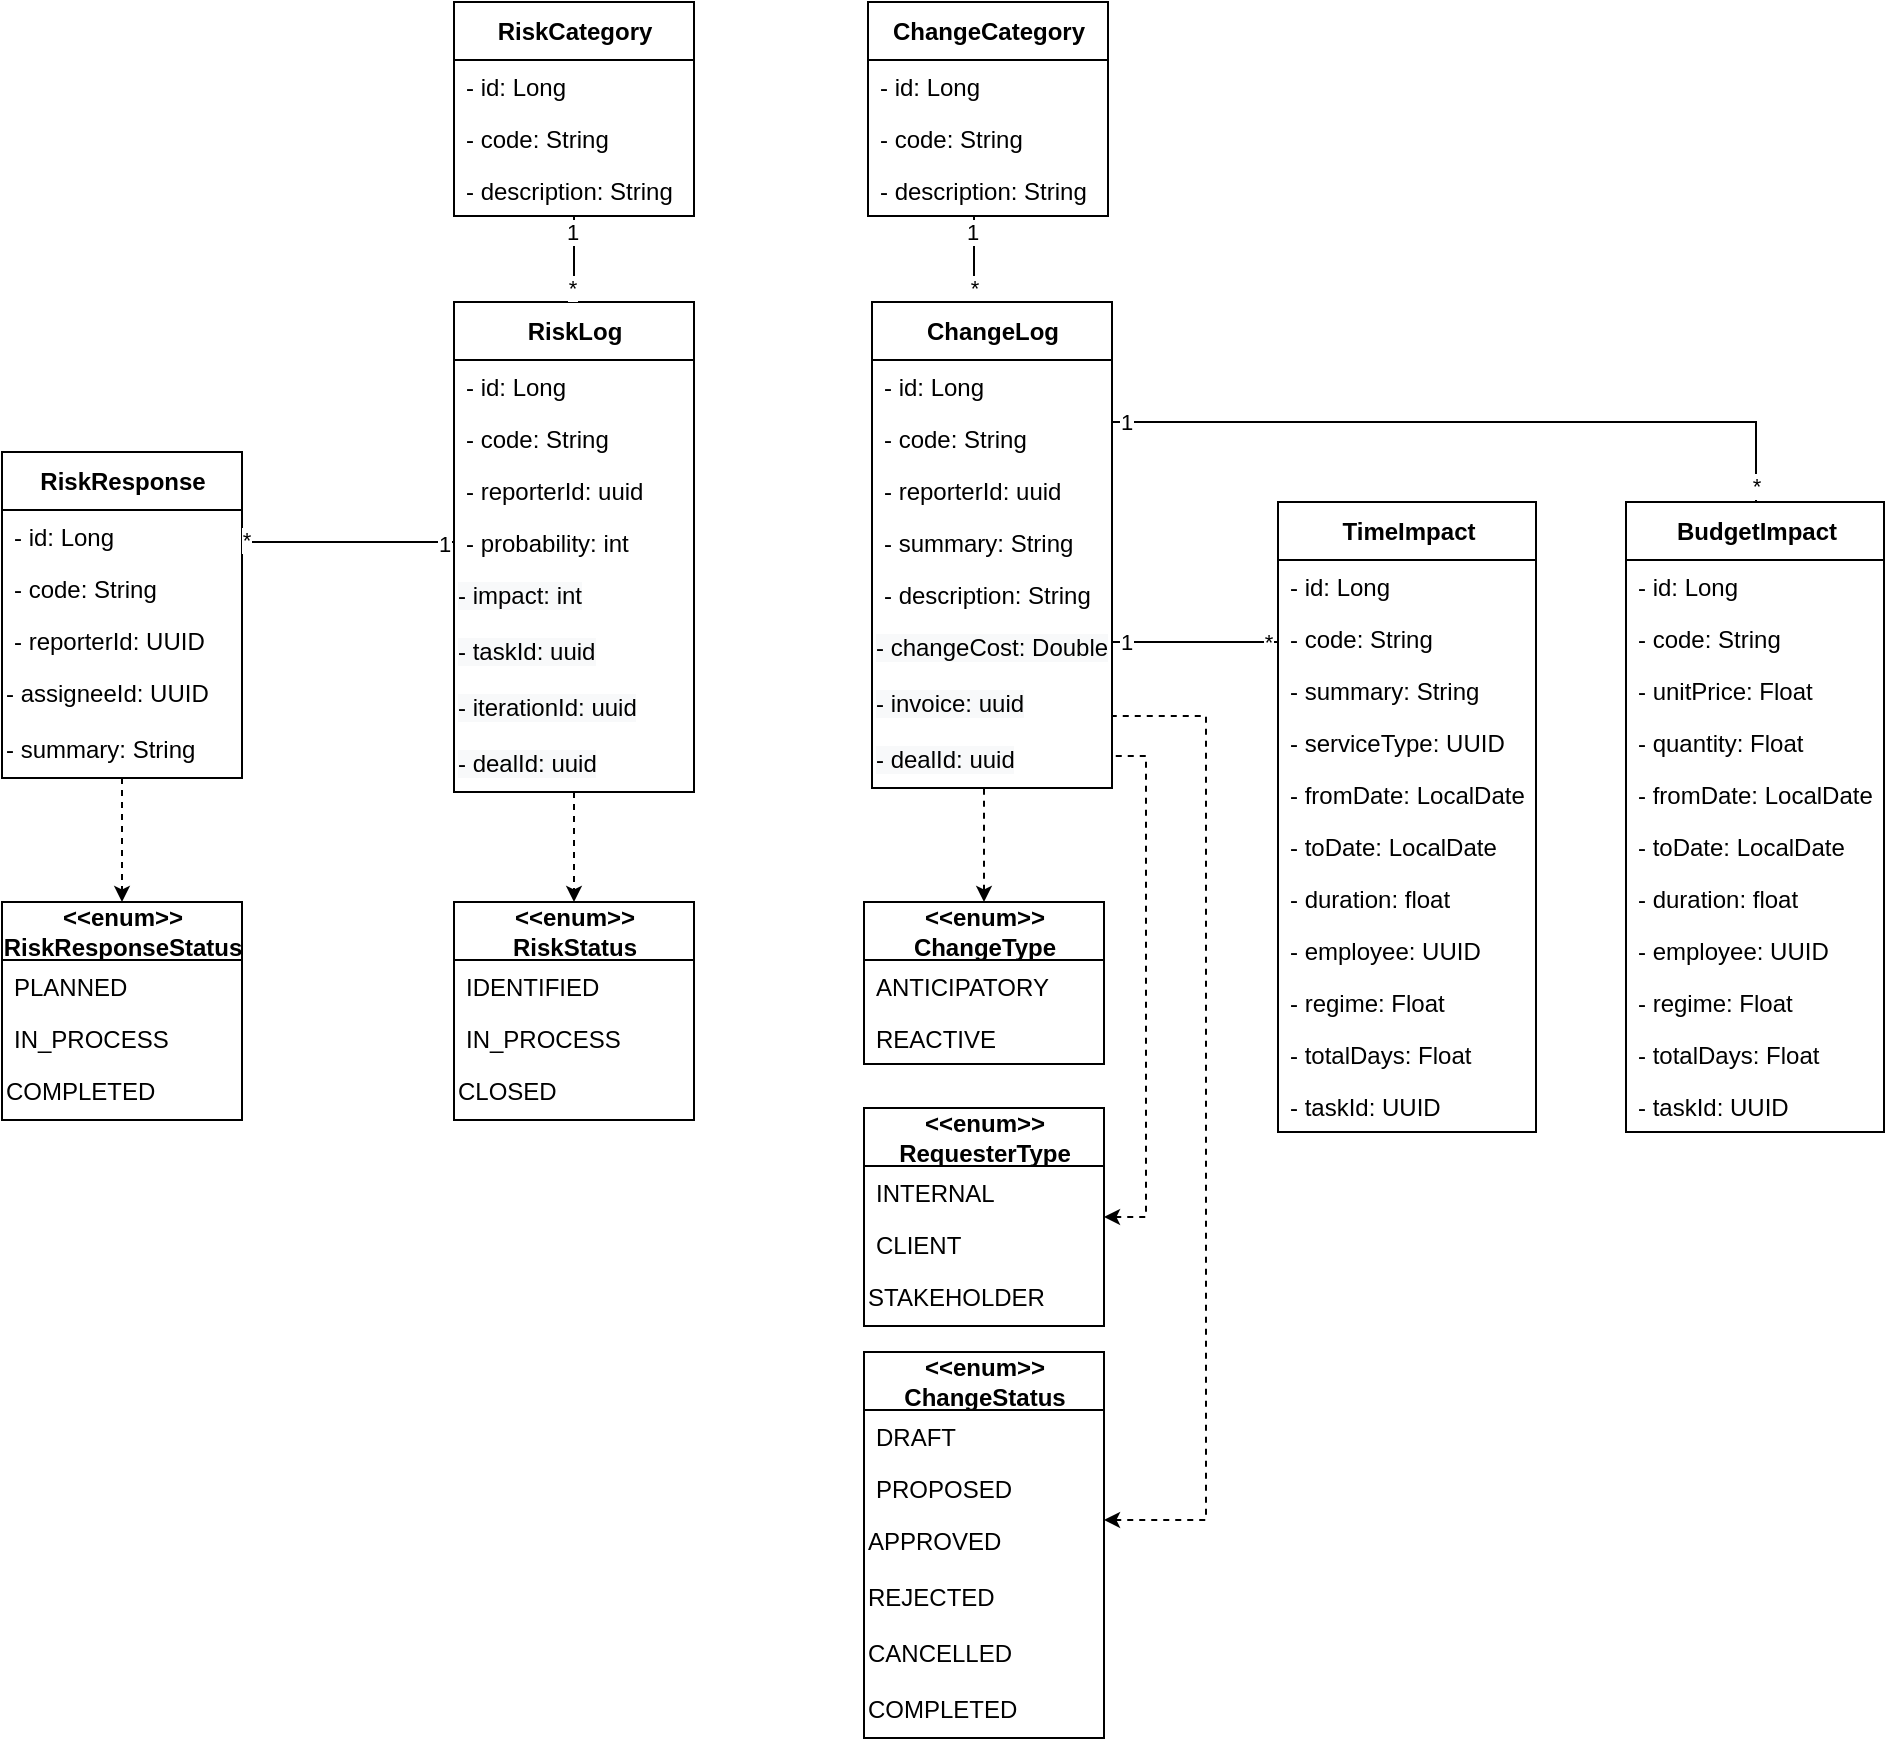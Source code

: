 <mxfile version="20.2.0" type="github">
  <diagram id="O3V-b7JlQ_tQbeFanuFo" name="Page-1">
    <mxGraphModel dx="1422" dy="794" grid="0" gridSize="10" guides="1" tooltips="1" connect="1" arrows="1" fold="1" page="1" pageScale="1" pageWidth="827" pageHeight="1169" math="0" shadow="0">
      <root>
        <mxCell id="0" />
        <mxCell id="1" parent="0" />
        <mxCell id="GBCcsxsc0mgiXgWLBUPm-1" value="&lt;b&gt;RiskLog&lt;/b&gt;" style="swimlane;fontStyle=0;align=center;verticalAlign=middle;childLayout=stackLayout;horizontal=1;startSize=29;horizontalStack=0;resizeParent=1;resizeParentMax=0;resizeLast=0;collapsible=0;marginBottom=0;html=1;fontSize=12;labelPosition=center;verticalLabelPosition=middle;container=0;strokeColor=default;swimlaneLine=1;rounded=0;shadow=0;glass=0;sketch=0;perimeterSpacing=0;" parent="1" vertex="1">
          <mxGeometry x="276" y="270" width="120" height="245" as="geometry" />
        </mxCell>
        <mxCell id="GBCcsxsc0mgiXgWLBUPm-2" value="- id: Long" style="text;strokeColor=none;fillColor=none;align=left;verticalAlign=top;spacingLeft=4;spacingRight=4;overflow=hidden;rotatable=0;points=[[0,0.5],[1,0.5]];portConstraint=eastwest;container=0;fontStyle=0" parent="GBCcsxsc0mgiXgWLBUPm-1" vertex="1">
          <mxGeometry y="29" width="120" height="26" as="geometry" />
        </mxCell>
        <mxCell id="GBCcsxsc0mgiXgWLBUPm-3" value="- code: String " style="text;strokeColor=none;fillColor=none;align=left;verticalAlign=top;spacingLeft=4;spacingRight=4;overflow=hidden;rotatable=0;points=[[0,0.5],[1,0.5]];portConstraint=eastwest;container=0;fontStyle=0" parent="GBCcsxsc0mgiXgWLBUPm-1" vertex="1">
          <mxGeometry y="55" width="120" height="26" as="geometry" />
        </mxCell>
        <mxCell id="GBCcsxsc0mgiXgWLBUPm-4" value="- reporterId: uuid" style="text;strokeColor=none;fillColor=none;align=left;verticalAlign=top;spacingLeft=4;spacingRight=4;overflow=hidden;rotatable=0;points=[[0,0.5],[1,0.5]];portConstraint=eastwest;container=0;fontStyle=0" parent="GBCcsxsc0mgiXgWLBUPm-1" vertex="1">
          <mxGeometry y="81" width="120" height="26" as="geometry" />
        </mxCell>
        <mxCell id="GBCcsxsc0mgiXgWLBUPm-5" value="- probability: int" style="text;strokeColor=none;fillColor=none;align=left;verticalAlign=top;spacingLeft=4;spacingRight=4;overflow=hidden;rotatable=0;points=[[0,0.5],[1,0.5]];portConstraint=eastwest;container=0;fontStyle=0" parent="GBCcsxsc0mgiXgWLBUPm-1" vertex="1">
          <mxGeometry y="107" width="120" height="26" as="geometry" />
        </mxCell>
        <mxCell id="GBCcsxsc0mgiXgWLBUPm-6" value="&lt;span style=&quot;color: rgb(0 , 0 , 0) ; font-family: &amp;#34;helvetica&amp;#34; ; font-size: 12px ; font-style: normal ; font-weight: 400 ; letter-spacing: normal ; text-align: left ; text-indent: 0px ; text-transform: none ; word-spacing: 0px ; background-color: rgb(248 , 249 , 250) ; display: inline ; float: none&quot;&gt;- impact: int&lt;/span&gt;" style="text;whiteSpace=wrap;html=1;" parent="GBCcsxsc0mgiXgWLBUPm-1" vertex="1">
          <mxGeometry y="133" width="120" height="28" as="geometry" />
        </mxCell>
        <mxCell id="GBCcsxsc0mgiXgWLBUPm-8" value="&lt;span style=&quot;color: rgb(0 , 0 , 0) ; font-family: &amp;#34;helvetica&amp;#34; ; font-size: 12px ; font-style: normal ; font-weight: 400 ; letter-spacing: normal ; text-align: left ; text-indent: 0px ; text-transform: none ; word-spacing: 0px ; background-color: rgb(248 , 249 , 250) ; display: inline ; float: none&quot;&gt;- taskId: uuid&lt;/span&gt;" style="text;whiteSpace=wrap;html=1;" parent="GBCcsxsc0mgiXgWLBUPm-1" vertex="1">
          <mxGeometry y="161" width="120" height="28" as="geometry" />
        </mxCell>
        <mxCell id="GBCcsxsc0mgiXgWLBUPm-7" value="&lt;span style=&quot;color: rgb(0 , 0 , 0) ; font-family: &amp;#34;helvetica&amp;#34; ; font-size: 12px ; font-style: normal ; font-weight: 400 ; letter-spacing: normal ; text-align: left ; text-indent: 0px ; text-transform: none ; word-spacing: 0px ; background-color: rgb(248 , 249 , 250) ; display: inline ; float: none&quot;&gt;- iterationId: uuid&lt;/span&gt;" style="text;whiteSpace=wrap;html=1;" parent="GBCcsxsc0mgiXgWLBUPm-1" vertex="1">
          <mxGeometry y="189" width="120" height="28" as="geometry" />
        </mxCell>
        <mxCell id="GBCcsxsc0mgiXgWLBUPm-9" value="&lt;span style=&quot;color: rgb(0 , 0 , 0) ; font-family: &amp;#34;helvetica&amp;#34; ; font-size: 12px ; font-style: normal ; font-weight: 400 ; letter-spacing: normal ; text-align: left ; text-indent: 0px ; text-transform: none ; word-spacing: 0px ; background-color: rgb(248 , 249 , 250) ; display: inline ; float: none&quot;&gt;- dealId: uuid&lt;/span&gt;" style="text;whiteSpace=wrap;html=1;" parent="GBCcsxsc0mgiXgWLBUPm-1" vertex="1">
          <mxGeometry y="217" width="120" height="28" as="geometry" />
        </mxCell>
        <mxCell id="GBCcsxsc0mgiXgWLBUPm-20" value="&lt;b&gt;&amp;lt;&amp;lt;enum&amp;gt;&amp;gt;&lt;br&gt;RiskStatus&lt;/b&gt;" style="swimlane;fontStyle=0;align=center;verticalAlign=middle;childLayout=stackLayout;horizontal=1;startSize=29;horizontalStack=0;resizeParent=1;resizeParentMax=0;resizeLast=0;collapsible=0;marginBottom=0;html=1;fontSize=12;labelPosition=center;verticalLabelPosition=middle;container=0;swimlaneLine=1;rounded=0;sketch=0;glass=0;" parent="1" vertex="1">
          <mxGeometry x="276" y="570" width="120" height="109" as="geometry" />
        </mxCell>
        <mxCell id="GBCcsxsc0mgiXgWLBUPm-21" value="IDENTIFIED" style="text;strokeColor=none;fillColor=none;align=left;verticalAlign=top;spacingLeft=4;spacingRight=4;overflow=hidden;rotatable=0;points=[[0,0.5],[1,0.5]];portConstraint=eastwest;container=0;fontStyle=0" parent="GBCcsxsc0mgiXgWLBUPm-20" vertex="1">
          <mxGeometry y="29" width="120" height="26" as="geometry" />
        </mxCell>
        <mxCell id="GBCcsxsc0mgiXgWLBUPm-22" value="IN_PROCESS" style="text;strokeColor=none;fillColor=none;align=left;verticalAlign=top;spacingLeft=4;spacingRight=4;overflow=hidden;rotatable=0;points=[[0,0.5],[1,0.5]];portConstraint=eastwest;container=0;fontStyle=0" parent="GBCcsxsc0mgiXgWLBUPm-20" vertex="1">
          <mxGeometry y="55" width="120" height="26" as="geometry" />
        </mxCell>
        <mxCell id="GBCcsxsc0mgiXgWLBUPm-23" value="CLOSED" style="text;whiteSpace=wrap;html=1;fontStyle=0" parent="GBCcsxsc0mgiXgWLBUPm-20" vertex="1">
          <mxGeometry y="81" width="120" height="28" as="geometry" />
        </mxCell>
        <mxCell id="GBCcsxsc0mgiXgWLBUPm-25" style="edgeStyle=orthogonalEdgeStyle;rounded=0;orthogonalLoop=1;jettySize=auto;html=1;dashed=1;endSize=5;startSize=5;" parent="1" source="GBCcsxsc0mgiXgWLBUPm-9" target="GBCcsxsc0mgiXgWLBUPm-20" edge="1">
          <mxGeometry relative="1" as="geometry" />
        </mxCell>
        <mxCell id="GBCcsxsc0mgiXgWLBUPm-26" value="&lt;b&gt;RiskCategory&lt;/b&gt;" style="swimlane;fontStyle=0;align=center;verticalAlign=middle;childLayout=stackLayout;horizontal=1;startSize=29;horizontalStack=0;resizeParent=1;resizeParentMax=0;resizeLast=0;collapsible=0;marginBottom=0;html=1;fontSize=12;labelPosition=center;verticalLabelPosition=middle;container=0;strokeColor=default;swimlaneLine=1;rounded=0;shadow=0;glass=0;sketch=0;perimeterSpacing=0;" parent="1" vertex="1">
          <mxGeometry x="276" y="120" width="120" height="107" as="geometry" />
        </mxCell>
        <mxCell id="GBCcsxsc0mgiXgWLBUPm-27" value="- id: Long" style="text;strokeColor=none;fillColor=none;align=left;verticalAlign=top;spacingLeft=4;spacingRight=4;overflow=hidden;rotatable=0;points=[[0,0.5],[1,0.5]];portConstraint=eastwest;container=0;fontStyle=0" parent="GBCcsxsc0mgiXgWLBUPm-26" vertex="1">
          <mxGeometry y="29" width="120" height="26" as="geometry" />
        </mxCell>
        <mxCell id="GBCcsxsc0mgiXgWLBUPm-35" value="- code: String " style="text;strokeColor=none;fillColor=none;align=left;verticalAlign=top;spacingLeft=4;spacingRight=4;overflow=hidden;rotatable=0;points=[[0,0.5],[1,0.5]];portConstraint=eastwest;container=0;fontStyle=0" parent="GBCcsxsc0mgiXgWLBUPm-26" vertex="1">
          <mxGeometry y="55" width="120" height="26" as="geometry" />
        </mxCell>
        <mxCell id="GBCcsxsc0mgiXgWLBUPm-28" value="- description: String " style="text;strokeColor=none;fillColor=none;align=left;verticalAlign=top;spacingLeft=4;spacingRight=4;overflow=hidden;rotatable=0;points=[[0,0.5],[1,0.5]];portConstraint=eastwest;container=0;fontStyle=0" parent="GBCcsxsc0mgiXgWLBUPm-26" vertex="1">
          <mxGeometry y="81" width="120" height="26" as="geometry" />
        </mxCell>
        <mxCell id="GBCcsxsc0mgiXgWLBUPm-36" style="edgeStyle=orthogonalEdgeStyle;rounded=0;orthogonalLoop=1;jettySize=auto;html=1;startSize=5;endSize=5;endArrow=none;endFill=0;" parent="1" source="GBCcsxsc0mgiXgWLBUPm-1" target="GBCcsxsc0mgiXgWLBUPm-26" edge="1">
          <mxGeometry relative="1" as="geometry">
            <Array as="points">
              <mxPoint x="336" y="246" />
              <mxPoint x="336" y="246" />
            </Array>
          </mxGeometry>
        </mxCell>
        <mxCell id="GBCcsxsc0mgiXgWLBUPm-37" value="*" style="edgeLabel;html=1;align=center;verticalAlign=middle;resizable=0;points=[];" parent="GBCcsxsc0mgiXgWLBUPm-36" vertex="1" connectable="0">
          <mxGeometry x="-0.846" relative="1" as="geometry">
            <mxPoint x="-1" y="-4" as="offset" />
          </mxGeometry>
        </mxCell>
        <mxCell id="GBCcsxsc0mgiXgWLBUPm-38" value="1" style="edgeLabel;html=1;align=center;verticalAlign=middle;resizable=0;points=[];" parent="GBCcsxsc0mgiXgWLBUPm-36" vertex="1" connectable="0">
          <mxGeometry x="0.913" relative="1" as="geometry">
            <mxPoint x="-1" y="6" as="offset" />
          </mxGeometry>
        </mxCell>
        <mxCell id="GBCcsxsc0mgiXgWLBUPm-39" value="&lt;b&gt;&amp;lt;&amp;lt;enum&amp;gt;&amp;gt;&lt;/b&gt;&lt;br&gt;&lt;b&gt;RiskResponseStatus&lt;/b&gt;" style="swimlane;fontStyle=0;align=center;verticalAlign=middle;childLayout=stackLayout;horizontal=1;startSize=29;horizontalStack=0;resizeParent=1;resizeParentMax=0;resizeLast=0;collapsible=0;marginBottom=0;html=1;fontSize=12;labelPosition=center;verticalLabelPosition=middle;container=0;swimlaneLine=1;rounded=0;sketch=0;glass=0;" parent="1" vertex="1">
          <mxGeometry x="50" y="570" width="120" height="109" as="geometry" />
        </mxCell>
        <mxCell id="GBCcsxsc0mgiXgWLBUPm-40" value="PLANNED" style="text;strokeColor=none;fillColor=none;align=left;verticalAlign=top;spacingLeft=4;spacingRight=4;overflow=hidden;rotatable=0;points=[[0,0.5],[1,0.5]];portConstraint=eastwest;container=0;fontStyle=0" parent="GBCcsxsc0mgiXgWLBUPm-39" vertex="1">
          <mxGeometry y="29" width="120" height="26" as="geometry" />
        </mxCell>
        <mxCell id="GBCcsxsc0mgiXgWLBUPm-41" value="IN_PROCESS" style="text;strokeColor=none;fillColor=none;align=left;verticalAlign=top;spacingLeft=4;spacingRight=4;overflow=hidden;rotatable=0;points=[[0,0.5],[1,0.5]];portConstraint=eastwest;container=0;fontStyle=0" parent="GBCcsxsc0mgiXgWLBUPm-39" vertex="1">
          <mxGeometry y="55" width="120" height="26" as="geometry" />
        </mxCell>
        <mxCell id="GBCcsxsc0mgiXgWLBUPm-42" value="COMPLETED" style="text;whiteSpace=wrap;html=1;fontStyle=0" parent="GBCcsxsc0mgiXgWLBUPm-39" vertex="1">
          <mxGeometry y="81" width="120" height="28" as="geometry" />
        </mxCell>
        <mxCell id="GBCcsxsc0mgiXgWLBUPm-43" value="&lt;b&gt;RiskResponse&lt;/b&gt;" style="swimlane;fontStyle=0;align=center;verticalAlign=middle;childLayout=stackLayout;horizontal=1;startSize=29;horizontalStack=0;resizeParent=1;resizeParentMax=0;resizeLast=0;collapsible=0;marginBottom=0;html=1;fontSize=12;labelPosition=center;verticalLabelPosition=middle;container=0;strokeColor=default;swimlaneLine=1;rounded=0;shadow=0;glass=0;sketch=0;perimeterSpacing=0;" parent="1" vertex="1">
          <mxGeometry x="50" y="345" width="120" height="163" as="geometry" />
        </mxCell>
        <mxCell id="GBCcsxsc0mgiXgWLBUPm-44" value="- id: Long" style="text;strokeColor=none;fillColor=none;align=left;verticalAlign=top;spacingLeft=4;spacingRight=4;overflow=hidden;rotatable=0;points=[[0,0.5],[1,0.5]];portConstraint=eastwest;container=0;fontStyle=0" parent="GBCcsxsc0mgiXgWLBUPm-43" vertex="1">
          <mxGeometry y="29" width="120" height="26" as="geometry" />
        </mxCell>
        <mxCell id="GBCcsxsc0mgiXgWLBUPm-45" value="- code: String " style="text;strokeColor=none;fillColor=none;align=left;verticalAlign=top;spacingLeft=4;spacingRight=4;overflow=hidden;rotatable=0;points=[[0,0.5],[1,0.5]];portConstraint=eastwest;container=0;fontStyle=0" parent="GBCcsxsc0mgiXgWLBUPm-43" vertex="1">
          <mxGeometry y="55" width="120" height="26" as="geometry" />
        </mxCell>
        <mxCell id="GBCcsxsc0mgiXgWLBUPm-46" value="- reporterId: UUID" style="text;strokeColor=none;fillColor=none;align=left;verticalAlign=top;spacingLeft=4;spacingRight=4;overflow=hidden;rotatable=0;points=[[0,0.5],[1,0.5]];portConstraint=eastwest;container=0;fontStyle=0" parent="GBCcsxsc0mgiXgWLBUPm-43" vertex="1">
          <mxGeometry y="81" width="120" height="26" as="geometry" />
        </mxCell>
        <mxCell id="GBCcsxsc0mgiXgWLBUPm-69" value="&lt;span&gt;-&amp;nbsp;&lt;/span&gt;&lt;span style=&quot;font-family: &amp;#34;helvetica&amp;#34;&quot;&gt;assigneeId&lt;/span&gt;&lt;span&gt;: UUID&lt;/span&gt;" style="text;whiteSpace=wrap;html=1;align=left;" parent="GBCcsxsc0mgiXgWLBUPm-43" vertex="1">
          <mxGeometry y="107" width="120" height="28" as="geometry" />
        </mxCell>
        <mxCell id="GBCcsxsc0mgiXgWLBUPm-67" value="&lt;span&gt;- summary: String&lt;/span&gt;" style="text;whiteSpace=wrap;html=1;align=left;" parent="GBCcsxsc0mgiXgWLBUPm-43" vertex="1">
          <mxGeometry y="135" width="120" height="28" as="geometry" />
        </mxCell>
        <mxCell id="GBCcsxsc0mgiXgWLBUPm-54" style="edgeStyle=orthogonalEdgeStyle;rounded=0;orthogonalLoop=1;jettySize=auto;html=1;endArrow=none;endFill=0;startSize=5;endSize=5;" parent="1" source="GBCcsxsc0mgiXgWLBUPm-5" target="GBCcsxsc0mgiXgWLBUPm-43" edge="1">
          <mxGeometry relative="1" as="geometry">
            <Array as="points">
              <mxPoint x="109" y="391" />
            </Array>
          </mxGeometry>
        </mxCell>
        <mxCell id="GBCcsxsc0mgiXgWLBUPm-55" value="*" style="edgeLabel;html=1;align=center;verticalAlign=middle;resizable=0;points=[];" parent="GBCcsxsc0mgiXgWLBUPm-54" vertex="1" connectable="0">
          <mxGeometry x="0.931" y="1" relative="1" as="geometry">
            <mxPoint x="-2" y="-2" as="offset" />
          </mxGeometry>
        </mxCell>
        <mxCell id="GBCcsxsc0mgiXgWLBUPm-56" value="1" style="edgeLabel;html=1;align=center;verticalAlign=middle;resizable=0;points=[];" parent="GBCcsxsc0mgiXgWLBUPm-54" vertex="1" connectable="0">
          <mxGeometry x="-0.894" y="1" relative="1" as="geometry">
            <mxPoint as="offset" />
          </mxGeometry>
        </mxCell>
        <mxCell id="GBCcsxsc0mgiXgWLBUPm-57" style="edgeStyle=orthogonalEdgeStyle;rounded=0;orthogonalLoop=1;jettySize=auto;html=1;endArrow=classic;endFill=1;startSize=5;endSize=5;dashed=1;" parent="1" source="GBCcsxsc0mgiXgWLBUPm-43" target="GBCcsxsc0mgiXgWLBUPm-39" edge="1">
          <mxGeometry relative="1" as="geometry">
            <Array as="points">
              <mxPoint x="114" y="585" />
              <mxPoint x="114" y="585" />
            </Array>
          </mxGeometry>
        </mxCell>
        <mxCell id="GBCcsxsc0mgiXgWLBUPm-74" style="edgeStyle=orthogonalEdgeStyle;rounded=0;orthogonalLoop=1;jettySize=auto;html=1;endArrow=none;endFill=0;startSize=5;endSize=5;" parent="1" source="GBCcsxsc0mgiXgWLBUPm-58" target="GBCcsxsc0mgiXgWLBUPm-70" edge="1">
          <mxGeometry relative="1" as="geometry">
            <Array as="points">
              <mxPoint x="536" y="253" />
              <mxPoint x="536" y="253" />
            </Array>
          </mxGeometry>
        </mxCell>
        <mxCell id="GBCcsxsc0mgiXgWLBUPm-75" value="*" style="edgeLabel;html=1;align=center;verticalAlign=middle;resizable=0;points=[];" parent="GBCcsxsc0mgiXgWLBUPm-74" vertex="1" connectable="0">
          <mxGeometry x="-0.648" relative="1" as="geometry">
            <mxPoint as="offset" />
          </mxGeometry>
        </mxCell>
        <mxCell id="GBCcsxsc0mgiXgWLBUPm-76" value="1" style="edgeLabel;html=1;align=center;verticalAlign=middle;resizable=0;points=[];" parent="GBCcsxsc0mgiXgWLBUPm-74" vertex="1" connectable="0">
          <mxGeometry x="0.733" y="-1" relative="1" as="geometry">
            <mxPoint x="-2" y="2" as="offset" />
          </mxGeometry>
        </mxCell>
        <mxCell id="GBCcsxsc0mgiXgWLBUPm-58" value="&lt;b&gt;ChangeLog&lt;/b&gt;" style="swimlane;fontStyle=0;align=center;verticalAlign=middle;childLayout=stackLayout;horizontal=1;startSize=29;horizontalStack=0;resizeParent=1;resizeParentMax=0;resizeLast=0;collapsible=0;marginBottom=0;html=1;fontSize=12;labelPosition=center;verticalLabelPosition=middle;container=0;strokeColor=default;swimlaneLine=1;rounded=0;shadow=0;glass=0;sketch=0;perimeterSpacing=0;" parent="1" vertex="1">
          <mxGeometry x="485" y="270" width="120" height="243" as="geometry" />
        </mxCell>
        <mxCell id="GBCcsxsc0mgiXgWLBUPm-59" value="- id: Long" style="text;strokeColor=none;fillColor=none;align=left;verticalAlign=top;spacingLeft=4;spacingRight=4;overflow=hidden;rotatable=0;points=[[0,0.5],[1,0.5]];portConstraint=eastwest;container=0;fontStyle=0" parent="GBCcsxsc0mgiXgWLBUPm-58" vertex="1">
          <mxGeometry y="29" width="120" height="26" as="geometry" />
        </mxCell>
        <mxCell id="GBCcsxsc0mgiXgWLBUPm-60" value="- code: String " style="text;strokeColor=none;fillColor=none;align=left;verticalAlign=top;spacingLeft=4;spacingRight=4;overflow=hidden;rotatable=0;points=[[0,0.5],[1,0.5]];portConstraint=eastwest;container=0;fontStyle=0" parent="GBCcsxsc0mgiXgWLBUPm-58" vertex="1">
          <mxGeometry y="55" width="120" height="26" as="geometry" />
        </mxCell>
        <mxCell id="GBCcsxsc0mgiXgWLBUPm-61" value="- reporterId: uuid" style="text;strokeColor=none;fillColor=none;align=left;verticalAlign=top;spacingLeft=4;spacingRight=4;overflow=hidden;rotatable=0;points=[[0,0.5],[1,0.5]];portConstraint=eastwest;container=0;fontStyle=0" parent="GBCcsxsc0mgiXgWLBUPm-58" vertex="1">
          <mxGeometry y="81" width="120" height="26" as="geometry" />
        </mxCell>
        <mxCell id="GBCcsxsc0mgiXgWLBUPm-62" value="- summary: String" style="text;strokeColor=none;fillColor=none;align=left;verticalAlign=top;spacingLeft=4;spacingRight=4;overflow=hidden;rotatable=0;points=[[0,0.5],[1,0.5]];portConstraint=eastwest;container=0;fontStyle=0" parent="GBCcsxsc0mgiXgWLBUPm-58" vertex="1">
          <mxGeometry y="107" width="120" height="26" as="geometry" />
        </mxCell>
        <mxCell id="GBCcsxsc0mgiXgWLBUPm-68" value="- description: String" style="text;strokeColor=none;fillColor=none;align=left;verticalAlign=top;spacingLeft=4;spacingRight=4;overflow=hidden;rotatable=0;points=[[0,0.5],[1,0.5]];portConstraint=eastwest;container=0;fontStyle=0" parent="GBCcsxsc0mgiXgWLBUPm-58" vertex="1">
          <mxGeometry y="133" width="120" height="26" as="geometry" />
        </mxCell>
        <mxCell id="GBCcsxsc0mgiXgWLBUPm-64" value="&lt;span style=&quot;color: rgb(0 , 0 , 0) ; font-family: &amp;#34;helvetica&amp;#34; ; font-size: 12px ; font-style: normal ; font-weight: 400 ; letter-spacing: normal ; text-align: left ; text-indent: 0px ; text-transform: none ; word-spacing: 0px ; background-color: rgb(248 , 249 , 250) ; display: inline ; float: none&quot;&gt;- changeCost: Double&lt;/span&gt;" style="text;whiteSpace=wrap;html=1;" parent="GBCcsxsc0mgiXgWLBUPm-58" vertex="1">
          <mxGeometry y="159" width="120" height="28" as="geometry" />
        </mxCell>
        <mxCell id="GBCcsxsc0mgiXgWLBUPm-65" value="&lt;span style=&quot;color: rgb(0 , 0 , 0) ; font-family: &amp;#34;helvetica&amp;#34; ; font-size: 12px ; font-style: normal ; font-weight: 400 ; letter-spacing: normal ; text-align: left ; text-indent: 0px ; text-transform: none ; word-spacing: 0px ; background-color: rgb(248 , 249 , 250) ; display: inline ; float: none&quot;&gt;- invoice: uuid&lt;/span&gt;" style="text;whiteSpace=wrap;html=1;" parent="GBCcsxsc0mgiXgWLBUPm-58" vertex="1">
          <mxGeometry y="187" width="120" height="28" as="geometry" />
        </mxCell>
        <mxCell id="GBCcsxsc0mgiXgWLBUPm-66" value="&lt;span style=&quot;color: rgb(0 , 0 , 0) ; font-family: &amp;#34;helvetica&amp;#34; ; font-size: 12px ; font-style: normal ; font-weight: 400 ; letter-spacing: normal ; text-align: left ; text-indent: 0px ; text-transform: none ; word-spacing: 0px ; background-color: rgb(248 , 249 , 250) ; display: inline ; float: none&quot;&gt;- dealId: uuid&lt;/span&gt;" style="text;whiteSpace=wrap;html=1;" parent="GBCcsxsc0mgiXgWLBUPm-58" vertex="1">
          <mxGeometry y="215" width="120" height="28" as="geometry" />
        </mxCell>
        <mxCell id="GBCcsxsc0mgiXgWLBUPm-70" value="&lt;b&gt;ChangeCategory&lt;/b&gt;" style="swimlane;fontStyle=0;align=center;verticalAlign=middle;childLayout=stackLayout;horizontal=1;startSize=29;horizontalStack=0;resizeParent=1;resizeParentMax=0;resizeLast=0;collapsible=0;marginBottom=0;html=1;fontSize=12;labelPosition=center;verticalLabelPosition=middle;container=0;strokeColor=default;swimlaneLine=1;rounded=0;shadow=0;glass=0;sketch=0;perimeterSpacing=0;" parent="1" vertex="1">
          <mxGeometry x="483" y="120" width="120" height="107" as="geometry" />
        </mxCell>
        <mxCell id="GBCcsxsc0mgiXgWLBUPm-71" value="- id: Long" style="text;strokeColor=none;fillColor=none;align=left;verticalAlign=top;spacingLeft=4;spacingRight=4;overflow=hidden;rotatable=0;points=[[0,0.5],[1,0.5]];portConstraint=eastwest;container=0;fontStyle=0" parent="GBCcsxsc0mgiXgWLBUPm-70" vertex="1">
          <mxGeometry y="29" width="120" height="26" as="geometry" />
        </mxCell>
        <mxCell id="GBCcsxsc0mgiXgWLBUPm-72" value="- code: String " style="text;strokeColor=none;fillColor=none;align=left;verticalAlign=top;spacingLeft=4;spacingRight=4;overflow=hidden;rotatable=0;points=[[0,0.5],[1,0.5]];portConstraint=eastwest;container=0;fontStyle=0" parent="GBCcsxsc0mgiXgWLBUPm-70" vertex="1">
          <mxGeometry y="55" width="120" height="26" as="geometry" />
        </mxCell>
        <mxCell id="GBCcsxsc0mgiXgWLBUPm-73" value="- description: String " style="text;strokeColor=none;fillColor=none;align=left;verticalAlign=top;spacingLeft=4;spacingRight=4;overflow=hidden;rotatable=0;points=[[0,0.5],[1,0.5]];portConstraint=eastwest;container=0;fontStyle=0" parent="GBCcsxsc0mgiXgWLBUPm-70" vertex="1">
          <mxGeometry y="81" width="120" height="26" as="geometry" />
        </mxCell>
        <mxCell id="GBCcsxsc0mgiXgWLBUPm-96" style="edgeStyle=orthogonalEdgeStyle;rounded=0;orthogonalLoop=1;jettySize=auto;html=1;endArrow=none;endFill=0;startSize=5;endSize=5;dashed=1;startArrow=classic;startFill=1;" parent="1" source="GBCcsxsc0mgiXgWLBUPm-77" target="GBCcsxsc0mgiXgWLBUPm-58" edge="1">
          <mxGeometry relative="1" as="geometry">
            <Array as="points">
              <mxPoint x="622" y="728" />
              <mxPoint x="622" y="497" />
            </Array>
          </mxGeometry>
        </mxCell>
        <mxCell id="GBCcsxsc0mgiXgWLBUPm-77" value="&lt;b&gt;&amp;lt;&amp;lt;enum&amp;gt;&amp;gt;&lt;/b&gt;&lt;br&gt;&lt;b&gt;RequesterType&lt;/b&gt;" style="swimlane;fontStyle=0;align=center;verticalAlign=middle;childLayout=stackLayout;horizontal=1;startSize=29;horizontalStack=0;resizeParent=1;resizeParentMax=0;resizeLast=0;collapsible=0;marginBottom=0;html=1;fontSize=12;labelPosition=center;verticalLabelPosition=middle;container=0;swimlaneLine=1;rounded=0;sketch=0;glass=0;" parent="1" vertex="1">
          <mxGeometry x="481" y="673" width="120" height="109" as="geometry" />
        </mxCell>
        <mxCell id="GBCcsxsc0mgiXgWLBUPm-78" value="INTERNAL" style="text;strokeColor=none;fillColor=none;align=left;verticalAlign=top;spacingLeft=4;spacingRight=4;overflow=hidden;rotatable=0;points=[[0,0.5],[1,0.5]];portConstraint=eastwest;container=0;fontStyle=0" parent="GBCcsxsc0mgiXgWLBUPm-77" vertex="1">
          <mxGeometry y="29" width="120" height="26" as="geometry" />
        </mxCell>
        <mxCell id="GBCcsxsc0mgiXgWLBUPm-79" value="CLIENT" style="text;strokeColor=none;fillColor=none;align=left;verticalAlign=top;spacingLeft=4;spacingRight=4;overflow=hidden;rotatable=0;points=[[0,0.5],[1,0.5]];portConstraint=eastwest;container=0;fontStyle=0" parent="GBCcsxsc0mgiXgWLBUPm-77" vertex="1">
          <mxGeometry y="55" width="120" height="26" as="geometry" />
        </mxCell>
        <mxCell id="GBCcsxsc0mgiXgWLBUPm-80" value="STAKEHOLDER" style="text;whiteSpace=wrap;html=1;fontStyle=0" parent="GBCcsxsc0mgiXgWLBUPm-77" vertex="1">
          <mxGeometry y="81" width="120" height="28" as="geometry" />
        </mxCell>
        <mxCell id="GBCcsxsc0mgiXgWLBUPm-98" style="edgeStyle=orthogonalEdgeStyle;rounded=0;orthogonalLoop=1;jettySize=auto;html=1;dashed=1;startArrow=classic;startFill=1;endArrow=none;endFill=0;startSize=5;endSize=5;" parent="1" source="GBCcsxsc0mgiXgWLBUPm-81" target="GBCcsxsc0mgiXgWLBUPm-58" edge="1">
          <mxGeometry relative="1" as="geometry">
            <Array as="points">
              <mxPoint x="652" y="879" />
              <mxPoint x="652" y="477" />
            </Array>
          </mxGeometry>
        </mxCell>
        <mxCell id="GBCcsxsc0mgiXgWLBUPm-81" value="&lt;b&gt;&amp;lt;&amp;lt;enum&amp;gt;&amp;gt;&lt;br&gt;&lt;/b&gt;&lt;b&gt;ChangeStatus&lt;/b&gt;&lt;b&gt;&lt;br&gt;&lt;/b&gt;" style="swimlane;fontStyle=0;align=center;verticalAlign=middle;childLayout=stackLayout;horizontal=1;startSize=29;horizontalStack=0;resizeParent=1;resizeParentMax=0;resizeLast=0;collapsible=0;marginBottom=0;html=1;fontSize=12;labelPosition=center;verticalLabelPosition=middle;container=0;swimlaneLine=1;rounded=0;sketch=0;glass=0;" parent="1" vertex="1">
          <mxGeometry x="481" y="795" width="120" height="193" as="geometry" />
        </mxCell>
        <mxCell id="GBCcsxsc0mgiXgWLBUPm-82" value="DRAFT" style="text;strokeColor=none;fillColor=none;align=left;verticalAlign=top;spacingLeft=4;spacingRight=4;overflow=hidden;rotatable=0;points=[[0,0.5],[1,0.5]];portConstraint=eastwest;container=0;fontStyle=0" parent="GBCcsxsc0mgiXgWLBUPm-81" vertex="1">
          <mxGeometry y="29" width="120" height="26" as="geometry" />
        </mxCell>
        <mxCell id="GBCcsxsc0mgiXgWLBUPm-83" value="PROPOSED" style="text;strokeColor=none;fillColor=none;align=left;verticalAlign=top;spacingLeft=4;spacingRight=4;overflow=hidden;rotatable=0;points=[[0,0.5],[1,0.5]];portConstraint=eastwest;container=0;fontStyle=0" parent="GBCcsxsc0mgiXgWLBUPm-81" vertex="1">
          <mxGeometry y="55" width="120" height="26" as="geometry" />
        </mxCell>
        <mxCell id="GBCcsxsc0mgiXgWLBUPm-84" value="APPROVED" style="text;whiteSpace=wrap;html=1;fontStyle=0" parent="GBCcsxsc0mgiXgWLBUPm-81" vertex="1">
          <mxGeometry y="81" width="120" height="28" as="geometry" />
        </mxCell>
        <mxCell id="GBCcsxsc0mgiXgWLBUPm-85" value="REJECTED" style="text;whiteSpace=wrap;html=1;fontStyle=0" parent="GBCcsxsc0mgiXgWLBUPm-81" vertex="1">
          <mxGeometry y="109" width="120" height="28" as="geometry" />
        </mxCell>
        <mxCell id="GBCcsxsc0mgiXgWLBUPm-86" value="CANCELLED" style="text;whiteSpace=wrap;html=1;fontStyle=0" parent="GBCcsxsc0mgiXgWLBUPm-81" vertex="1">
          <mxGeometry y="137" width="120" height="28" as="geometry" />
        </mxCell>
        <mxCell id="GBCcsxsc0mgiXgWLBUPm-87" value="COMPLETED" style="text;whiteSpace=wrap;html=1;fontStyle=0" parent="GBCcsxsc0mgiXgWLBUPm-81" vertex="1">
          <mxGeometry y="165" width="120" height="28" as="geometry" />
        </mxCell>
        <mxCell id="GBCcsxsc0mgiXgWLBUPm-99" style="edgeStyle=orthogonalEdgeStyle;rounded=0;orthogonalLoop=1;jettySize=auto;html=1;dashed=1;startArrow=classic;startFill=1;endArrow=none;endFill=0;startSize=5;endSize=5;" parent="1" source="GBCcsxsc0mgiXgWLBUPm-91" target="GBCcsxsc0mgiXgWLBUPm-58" edge="1">
          <mxGeometry relative="1" as="geometry">
            <Array as="points">
              <mxPoint x="534" y="506" />
            </Array>
          </mxGeometry>
        </mxCell>
        <mxCell id="GBCcsxsc0mgiXgWLBUPm-91" value="&lt;b&gt;&amp;lt;&amp;lt;enum&amp;gt;&amp;gt;&lt;/b&gt;&lt;br&gt;&lt;b&gt;ChangeType&lt;/b&gt;" style="swimlane;fontStyle=0;align=center;verticalAlign=middle;childLayout=stackLayout;horizontal=1;startSize=29;horizontalStack=0;resizeParent=1;resizeParentMax=0;resizeLast=0;collapsible=0;marginBottom=0;html=1;fontSize=12;labelPosition=center;verticalLabelPosition=middle;container=0;swimlaneLine=1;rounded=0;sketch=0;glass=0;" parent="1" vertex="1">
          <mxGeometry x="481" y="570" width="120" height="81" as="geometry" />
        </mxCell>
        <mxCell id="GBCcsxsc0mgiXgWLBUPm-92" value="ANTICIPATORY" style="text;strokeColor=none;fillColor=none;align=left;verticalAlign=top;spacingLeft=4;spacingRight=4;overflow=hidden;rotatable=0;points=[[0,0.5],[1,0.5]];portConstraint=eastwest;container=0;fontStyle=0" parent="GBCcsxsc0mgiXgWLBUPm-91" vertex="1">
          <mxGeometry y="29" width="120" height="26" as="geometry" />
        </mxCell>
        <mxCell id="GBCcsxsc0mgiXgWLBUPm-93" value="REACTIVE" style="text;strokeColor=none;fillColor=none;align=left;verticalAlign=top;spacingLeft=4;spacingRight=4;overflow=hidden;rotatable=0;points=[[0,0.5],[1,0.5]];portConstraint=eastwest;container=0;fontStyle=0" parent="GBCcsxsc0mgiXgWLBUPm-91" vertex="1">
          <mxGeometry y="55" width="120" height="26" as="geometry" />
        </mxCell>
        <mxCell id="-9ntUUpc3BVKoZAdtAOt-1" value="&lt;b&gt;TimeImpact&lt;/b&gt;" style="swimlane;fontStyle=0;align=center;verticalAlign=middle;childLayout=stackLayout;horizontal=1;startSize=29;horizontalStack=0;resizeParent=1;resizeParentMax=0;resizeLast=0;collapsible=0;marginBottom=0;html=1;fontSize=12;labelPosition=center;verticalLabelPosition=middle;container=0;strokeColor=default;swimlaneLine=1;rounded=0;shadow=0;glass=0;sketch=0;perimeterSpacing=0;" parent="1" vertex="1">
          <mxGeometry x="688" y="370" width="129" height="315" as="geometry" />
        </mxCell>
        <mxCell id="-9ntUUpc3BVKoZAdtAOt-2" value="- id: Long" style="text;strokeColor=none;fillColor=none;align=left;verticalAlign=top;spacingLeft=4;spacingRight=4;overflow=hidden;rotatable=0;points=[[0,0.5],[1,0.5]];portConstraint=eastwest;container=0;fontStyle=0" parent="-9ntUUpc3BVKoZAdtAOt-1" vertex="1">
          <mxGeometry y="29" width="129" height="26" as="geometry" />
        </mxCell>
        <mxCell id="-9ntUUpc3BVKoZAdtAOt-3" value="- code: String " style="text;strokeColor=none;fillColor=none;align=left;verticalAlign=top;spacingLeft=4;spacingRight=4;overflow=hidden;rotatable=0;points=[[0,0.5],[1,0.5]];portConstraint=eastwest;container=0;fontStyle=0" parent="-9ntUUpc3BVKoZAdtAOt-1" vertex="1">
          <mxGeometry y="55" width="129" height="26" as="geometry" />
        </mxCell>
        <mxCell id="-9ntUUpc3BVKoZAdtAOt-4" value="- summary: String " style="text;strokeColor=none;fillColor=none;align=left;verticalAlign=top;spacingLeft=4;spacingRight=4;overflow=hidden;rotatable=0;points=[[0,0.5],[1,0.5]];portConstraint=eastwest;container=0;fontStyle=0" parent="-9ntUUpc3BVKoZAdtAOt-1" vertex="1">
          <mxGeometry y="81" width="129" height="26" as="geometry" />
        </mxCell>
        <mxCell id="-9ntUUpc3BVKoZAdtAOt-5" value="- serviceType: UUID" style="text;strokeColor=none;fillColor=none;align=left;verticalAlign=top;spacingLeft=4;spacingRight=4;overflow=hidden;rotatable=0;points=[[0,0.5],[1,0.5]];portConstraint=eastwest;container=0;fontStyle=0" parent="-9ntUUpc3BVKoZAdtAOt-1" vertex="1">
          <mxGeometry y="107" width="129" height="26" as="geometry" />
        </mxCell>
        <mxCell id="-9ntUUpc3BVKoZAdtAOt-6" value="- fromDate: LocalDate" style="text;strokeColor=none;fillColor=none;align=left;verticalAlign=top;spacingLeft=4;spacingRight=4;overflow=hidden;rotatable=0;points=[[0,0.5],[1,0.5]];portConstraint=eastwest;container=0;fontStyle=0" parent="-9ntUUpc3BVKoZAdtAOt-1" vertex="1">
          <mxGeometry y="133" width="129" height="26" as="geometry" />
        </mxCell>
        <mxCell id="-9ntUUpc3BVKoZAdtAOt-7" value="- toDate: LocalDate" style="text;strokeColor=none;fillColor=none;align=left;verticalAlign=top;spacingLeft=4;spacingRight=4;overflow=hidden;rotatable=0;points=[[0,0.5],[1,0.5]];portConstraint=eastwest;container=0;fontStyle=0" parent="-9ntUUpc3BVKoZAdtAOt-1" vertex="1">
          <mxGeometry y="159" width="129" height="26" as="geometry" />
        </mxCell>
        <mxCell id="-9ntUUpc3BVKoZAdtAOt-8" value="- duration: float" style="text;strokeColor=none;fillColor=none;align=left;verticalAlign=top;spacingLeft=4;spacingRight=4;overflow=hidden;rotatable=0;points=[[0,0.5],[1,0.5]];portConstraint=eastwest;container=0;fontStyle=0" parent="-9ntUUpc3BVKoZAdtAOt-1" vertex="1">
          <mxGeometry y="185" width="129" height="26" as="geometry" />
        </mxCell>
        <mxCell id="-9ntUUpc3BVKoZAdtAOt-9" value="- employee: UUID" style="text;strokeColor=none;fillColor=none;align=left;verticalAlign=top;spacingLeft=4;spacingRight=4;overflow=hidden;rotatable=0;points=[[0,0.5],[1,0.5]];portConstraint=eastwest;container=0;fontStyle=0" parent="-9ntUUpc3BVKoZAdtAOt-1" vertex="1">
          <mxGeometry y="211" width="129" height="26" as="geometry" />
        </mxCell>
        <mxCell id="-9ntUUpc3BVKoZAdtAOt-10" value="- regime: Float" style="text;strokeColor=none;fillColor=none;align=left;verticalAlign=top;spacingLeft=4;spacingRight=4;overflow=hidden;rotatable=0;points=[[0,0.5],[1,0.5]];portConstraint=eastwest;container=0;fontStyle=0" parent="-9ntUUpc3BVKoZAdtAOt-1" vertex="1">
          <mxGeometry y="237" width="129" height="26" as="geometry" />
        </mxCell>
        <mxCell id="-9ntUUpc3BVKoZAdtAOt-11" value="- totalDays: Float" style="text;strokeColor=none;fillColor=none;align=left;verticalAlign=top;spacingLeft=4;spacingRight=4;overflow=hidden;rotatable=0;points=[[0,0.5],[1,0.5]];portConstraint=eastwest;container=0;fontStyle=0" parent="-9ntUUpc3BVKoZAdtAOt-1" vertex="1">
          <mxGeometry y="263" width="129" height="26" as="geometry" />
        </mxCell>
        <mxCell id="-9ntUUpc3BVKoZAdtAOt-12" value="- taskId: UUID" style="text;strokeColor=none;fillColor=none;align=left;verticalAlign=top;spacingLeft=4;spacingRight=4;overflow=hidden;rotatable=0;points=[[0,0.5],[1,0.5]];portConstraint=eastwest;container=0;fontStyle=0" parent="-9ntUUpc3BVKoZAdtAOt-1" vertex="1">
          <mxGeometry y="289" width="129" height="26" as="geometry" />
        </mxCell>
        <mxCell id="-9ntUUpc3BVKoZAdtAOt-13" style="edgeStyle=orthogonalEdgeStyle;rounded=0;orthogonalLoop=1;jettySize=auto;html=1;endArrow=none;endFill=0;" parent="1" source="GBCcsxsc0mgiXgWLBUPm-58" target="-9ntUUpc3BVKoZAdtAOt-1" edge="1">
          <mxGeometry relative="1" as="geometry">
            <Array as="points">
              <mxPoint x="649" y="440" />
              <mxPoint x="649" y="440" />
            </Array>
          </mxGeometry>
        </mxCell>
        <mxCell id="-9ntUUpc3BVKoZAdtAOt-14" value="*" style="edgeLabel;html=1;align=center;verticalAlign=middle;resizable=0;points=[];" parent="-9ntUUpc3BVKoZAdtAOt-13" vertex="1" connectable="0">
          <mxGeometry x="0.865" relative="1" as="geometry">
            <mxPoint as="offset" />
          </mxGeometry>
        </mxCell>
        <mxCell id="-9ntUUpc3BVKoZAdtAOt-15" value="1" style="edgeLabel;html=1;align=center;verticalAlign=middle;resizable=0;points=[];" parent="-9ntUUpc3BVKoZAdtAOt-13" vertex="1" connectable="0">
          <mxGeometry x="-0.84" relative="1" as="geometry">
            <mxPoint as="offset" />
          </mxGeometry>
        </mxCell>
        <mxCell id="-9ntUUpc3BVKoZAdtAOt-16" value="&lt;b&gt;BudgetImpact&lt;/b&gt;" style="swimlane;fontStyle=0;align=center;verticalAlign=middle;childLayout=stackLayout;horizontal=1;startSize=29;horizontalStack=0;resizeParent=1;resizeParentMax=0;resizeLast=0;collapsible=0;marginBottom=0;html=1;fontSize=12;labelPosition=center;verticalLabelPosition=middle;container=0;strokeColor=default;swimlaneLine=1;rounded=0;shadow=0;glass=0;sketch=0;perimeterSpacing=0;" parent="1" vertex="1">
          <mxGeometry x="862" y="370" width="129" height="315" as="geometry" />
        </mxCell>
        <mxCell id="-9ntUUpc3BVKoZAdtAOt-17" value="- id: Long" style="text;strokeColor=none;fillColor=none;align=left;verticalAlign=top;spacingLeft=4;spacingRight=4;overflow=hidden;rotatable=0;points=[[0,0.5],[1,0.5]];portConstraint=eastwest;container=0;fontStyle=0" parent="-9ntUUpc3BVKoZAdtAOt-16" vertex="1">
          <mxGeometry y="29" width="129" height="26" as="geometry" />
        </mxCell>
        <mxCell id="-9ntUUpc3BVKoZAdtAOt-18" value="- code: String " style="text;strokeColor=none;fillColor=none;align=left;verticalAlign=top;spacingLeft=4;spacingRight=4;overflow=hidden;rotatable=0;points=[[0,0.5],[1,0.5]];portConstraint=eastwest;container=0;fontStyle=0" parent="-9ntUUpc3BVKoZAdtAOt-16" vertex="1">
          <mxGeometry y="55" width="129" height="26" as="geometry" />
        </mxCell>
        <mxCell id="-9ntUUpc3BVKoZAdtAOt-19" value="- unitPrice: Float" style="text;strokeColor=none;fillColor=none;align=left;verticalAlign=top;spacingLeft=4;spacingRight=4;overflow=hidden;rotatable=0;points=[[0,0.5],[1,0.5]];portConstraint=eastwest;container=0;fontStyle=0" parent="-9ntUUpc3BVKoZAdtAOt-16" vertex="1">
          <mxGeometry y="81" width="129" height="26" as="geometry" />
        </mxCell>
        <mxCell id="-9ntUUpc3BVKoZAdtAOt-20" value="- quantity: Float" style="text;strokeColor=none;fillColor=none;align=left;verticalAlign=top;spacingLeft=4;spacingRight=4;overflow=hidden;rotatable=0;points=[[0,0.5],[1,0.5]];portConstraint=eastwest;container=0;fontStyle=0" parent="-9ntUUpc3BVKoZAdtAOt-16" vertex="1">
          <mxGeometry y="107" width="129" height="26" as="geometry" />
        </mxCell>
        <mxCell id="-9ntUUpc3BVKoZAdtAOt-21" value="- fromDate: LocalDate" style="text;strokeColor=none;fillColor=none;align=left;verticalAlign=top;spacingLeft=4;spacingRight=4;overflow=hidden;rotatable=0;points=[[0,0.5],[1,0.5]];portConstraint=eastwest;container=0;fontStyle=0" parent="-9ntUUpc3BVKoZAdtAOt-16" vertex="1">
          <mxGeometry y="133" width="129" height="26" as="geometry" />
        </mxCell>
        <mxCell id="-9ntUUpc3BVKoZAdtAOt-22" value="- toDate: LocalDate" style="text;strokeColor=none;fillColor=none;align=left;verticalAlign=top;spacingLeft=4;spacingRight=4;overflow=hidden;rotatable=0;points=[[0,0.5],[1,0.5]];portConstraint=eastwest;container=0;fontStyle=0" parent="-9ntUUpc3BVKoZAdtAOt-16" vertex="1">
          <mxGeometry y="159" width="129" height="26" as="geometry" />
        </mxCell>
        <mxCell id="-9ntUUpc3BVKoZAdtAOt-23" value="- duration: float" style="text;strokeColor=none;fillColor=none;align=left;verticalAlign=top;spacingLeft=4;spacingRight=4;overflow=hidden;rotatable=0;points=[[0,0.5],[1,0.5]];portConstraint=eastwest;container=0;fontStyle=0" parent="-9ntUUpc3BVKoZAdtAOt-16" vertex="1">
          <mxGeometry y="185" width="129" height="26" as="geometry" />
        </mxCell>
        <mxCell id="-9ntUUpc3BVKoZAdtAOt-24" value="- employee: UUID" style="text;strokeColor=none;fillColor=none;align=left;verticalAlign=top;spacingLeft=4;spacingRight=4;overflow=hidden;rotatable=0;points=[[0,0.5],[1,0.5]];portConstraint=eastwest;container=0;fontStyle=0" parent="-9ntUUpc3BVKoZAdtAOt-16" vertex="1">
          <mxGeometry y="211" width="129" height="26" as="geometry" />
        </mxCell>
        <mxCell id="-9ntUUpc3BVKoZAdtAOt-25" value="- regime: Float" style="text;strokeColor=none;fillColor=none;align=left;verticalAlign=top;spacingLeft=4;spacingRight=4;overflow=hidden;rotatable=0;points=[[0,0.5],[1,0.5]];portConstraint=eastwest;container=0;fontStyle=0" parent="-9ntUUpc3BVKoZAdtAOt-16" vertex="1">
          <mxGeometry y="237" width="129" height="26" as="geometry" />
        </mxCell>
        <mxCell id="-9ntUUpc3BVKoZAdtAOt-26" value="- totalDays: Float" style="text;strokeColor=none;fillColor=none;align=left;verticalAlign=top;spacingLeft=4;spacingRight=4;overflow=hidden;rotatable=0;points=[[0,0.5],[1,0.5]];portConstraint=eastwest;container=0;fontStyle=0" parent="-9ntUUpc3BVKoZAdtAOt-16" vertex="1">
          <mxGeometry y="263" width="129" height="26" as="geometry" />
        </mxCell>
        <mxCell id="-9ntUUpc3BVKoZAdtAOt-27" value="- taskId: UUID" style="text;strokeColor=none;fillColor=none;align=left;verticalAlign=top;spacingLeft=4;spacingRight=4;overflow=hidden;rotatable=0;points=[[0,0.5],[1,0.5]];portConstraint=eastwest;container=0;fontStyle=0" parent="-9ntUUpc3BVKoZAdtAOt-16" vertex="1">
          <mxGeometry y="289" width="129" height="26" as="geometry" />
        </mxCell>
        <mxCell id="-9ntUUpc3BVKoZAdtAOt-28" style="edgeStyle=orthogonalEdgeStyle;rounded=0;orthogonalLoop=1;jettySize=auto;html=1;endArrow=none;endFill=0;" parent="1" source="GBCcsxsc0mgiXgWLBUPm-58" target="-9ntUUpc3BVKoZAdtAOt-16" edge="1">
          <mxGeometry relative="1" as="geometry">
            <Array as="points">
              <mxPoint x="927" y="330" />
            </Array>
          </mxGeometry>
        </mxCell>
        <mxCell id="-9ntUUpc3BVKoZAdtAOt-29" value="*" style="edgeLabel;html=1;align=center;verticalAlign=middle;resizable=0;points=[];" parent="-9ntUUpc3BVKoZAdtAOt-28" vertex="1" connectable="0">
          <mxGeometry x="0.887" relative="1" as="geometry">
            <mxPoint y="12" as="offset" />
          </mxGeometry>
        </mxCell>
        <mxCell id="-9ntUUpc3BVKoZAdtAOt-30" value="1" style="edgeLabel;html=1;align=center;verticalAlign=middle;resizable=0;points=[];" parent="-9ntUUpc3BVKoZAdtAOt-28" vertex="1" connectable="0">
          <mxGeometry x="-0.926" relative="1" as="geometry">
            <mxPoint x="-7" as="offset" />
          </mxGeometry>
        </mxCell>
      </root>
    </mxGraphModel>
  </diagram>
</mxfile>
